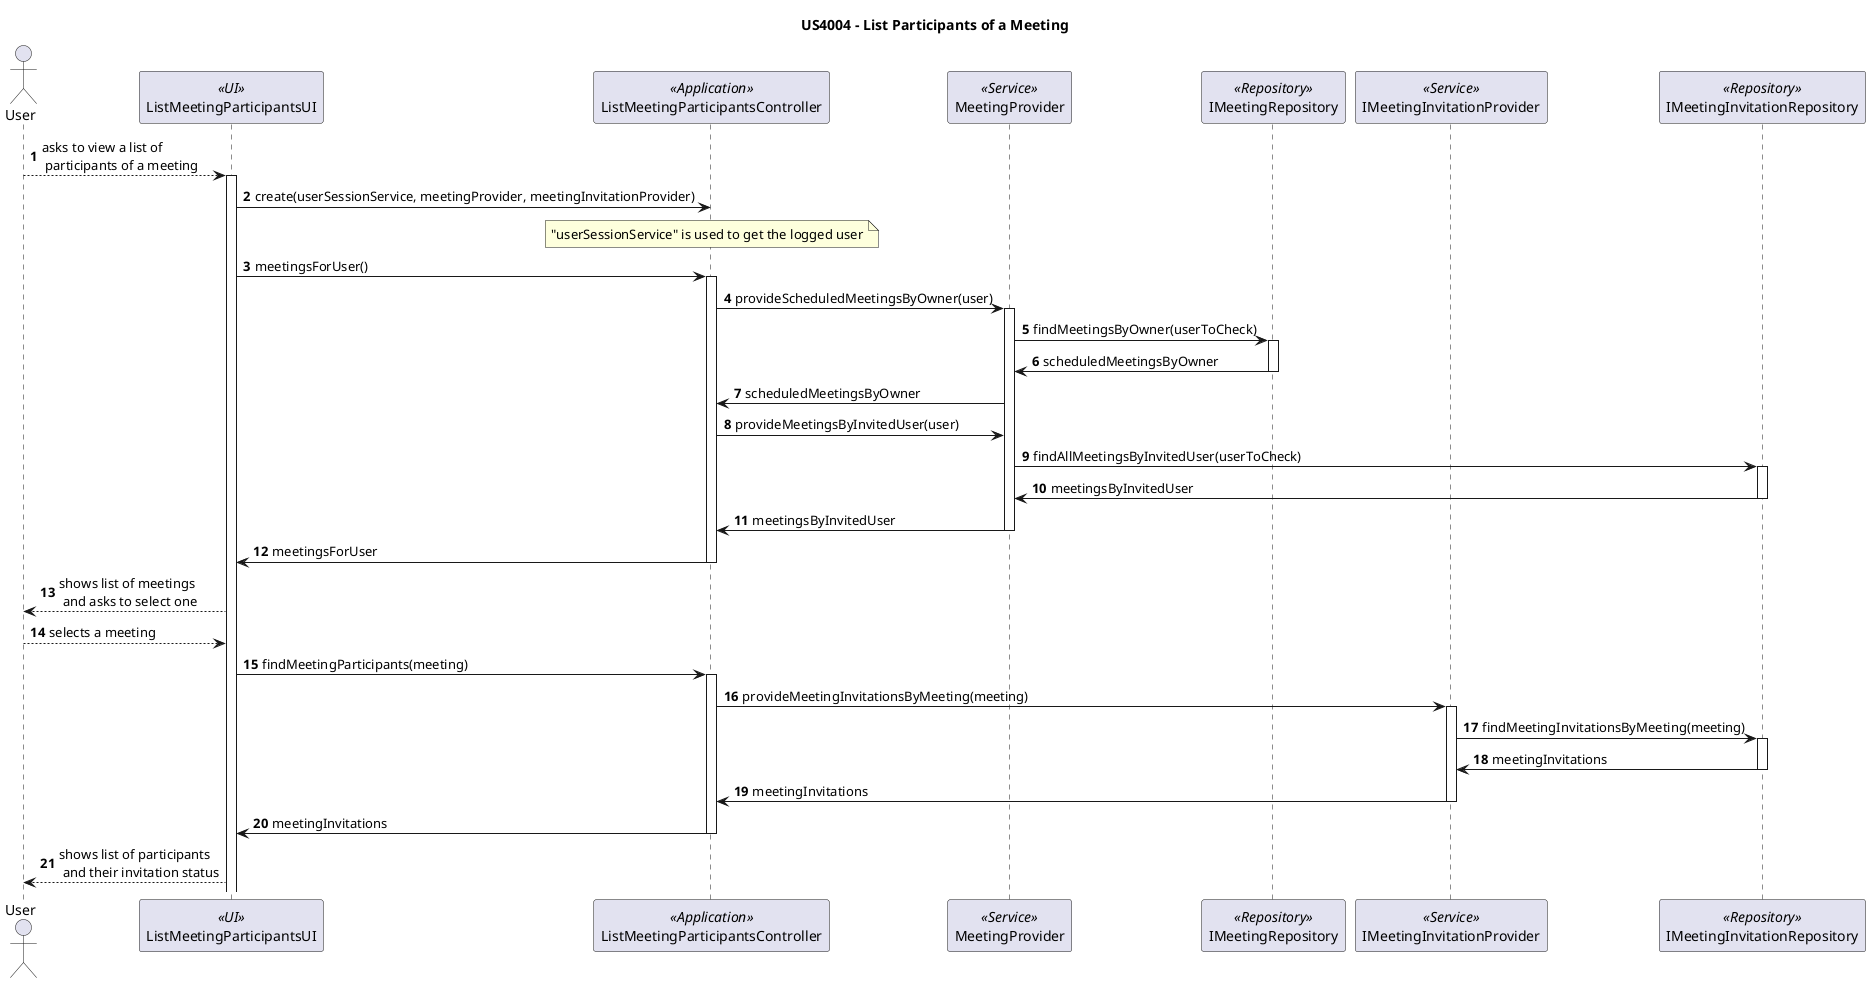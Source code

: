 @startuml

title US4004 - List Participants of a Meeting

autonumber
skinparam shadowing false

actor User as U
participant "ListMeetingParticipantsUI" as UI <<UI>>
participant "ListMeetingParticipantsController" as MC <<Application>>
participant "MeetingProvider" as MP <<Service>>
participant "IMeetingRepository" as MR <<Repository>>
participant "IMeetingInvitationProvider" as IP <<Service>>
participant "IMeetingInvitationRepository" as IR <<Repository>>

U --> UI : asks to view a list of\n participants of a meeting

activate UI
UI -> MC: create(userSessionService, meetingProvider, meetingInvitationProvider)
note over MC
"userSessionService" is used to get the logged user
end note
UI -> MC: meetingsForUser()
activate MC
MC -> MP: provideScheduledMeetingsByOwner(user)
activate MP
MP -> MR: findMeetingsByOwner(userToCheck)
activate MR
MR -> MP: scheduledMeetingsByOwner
deactivate MR
MP -> MC: scheduledMeetingsByOwner
MC -> MP: provideMeetingsByInvitedUser(user)
MP -> IR: findAllMeetingsByInvitedUser(userToCheck)
activate IR
IR -> MP: meetingsByInvitedUser
deactivate IR
MP -> MC: meetingsByInvitedUser
deactivate MP
MC -> UI: meetingsForUser
deactivate MC
UI --> U: shows list of meetings\n and asks to select one
U --> UI: selects a meeting
UI -> MC: findMeetingParticipants(meeting)
activate MC
MC -> IP: provideMeetingInvitationsByMeeting(meeting)
activate IP
IP -> IR: findMeetingInvitationsByMeeting(meeting)
activate IR
IR -> IP: meetingInvitations
deactivate IR
IP -> MC: meetingInvitations
deactivate IP
MC -> UI: meetingInvitations
deactivate MC
UI --> U: shows list of participants\n and their invitation status

@enduml